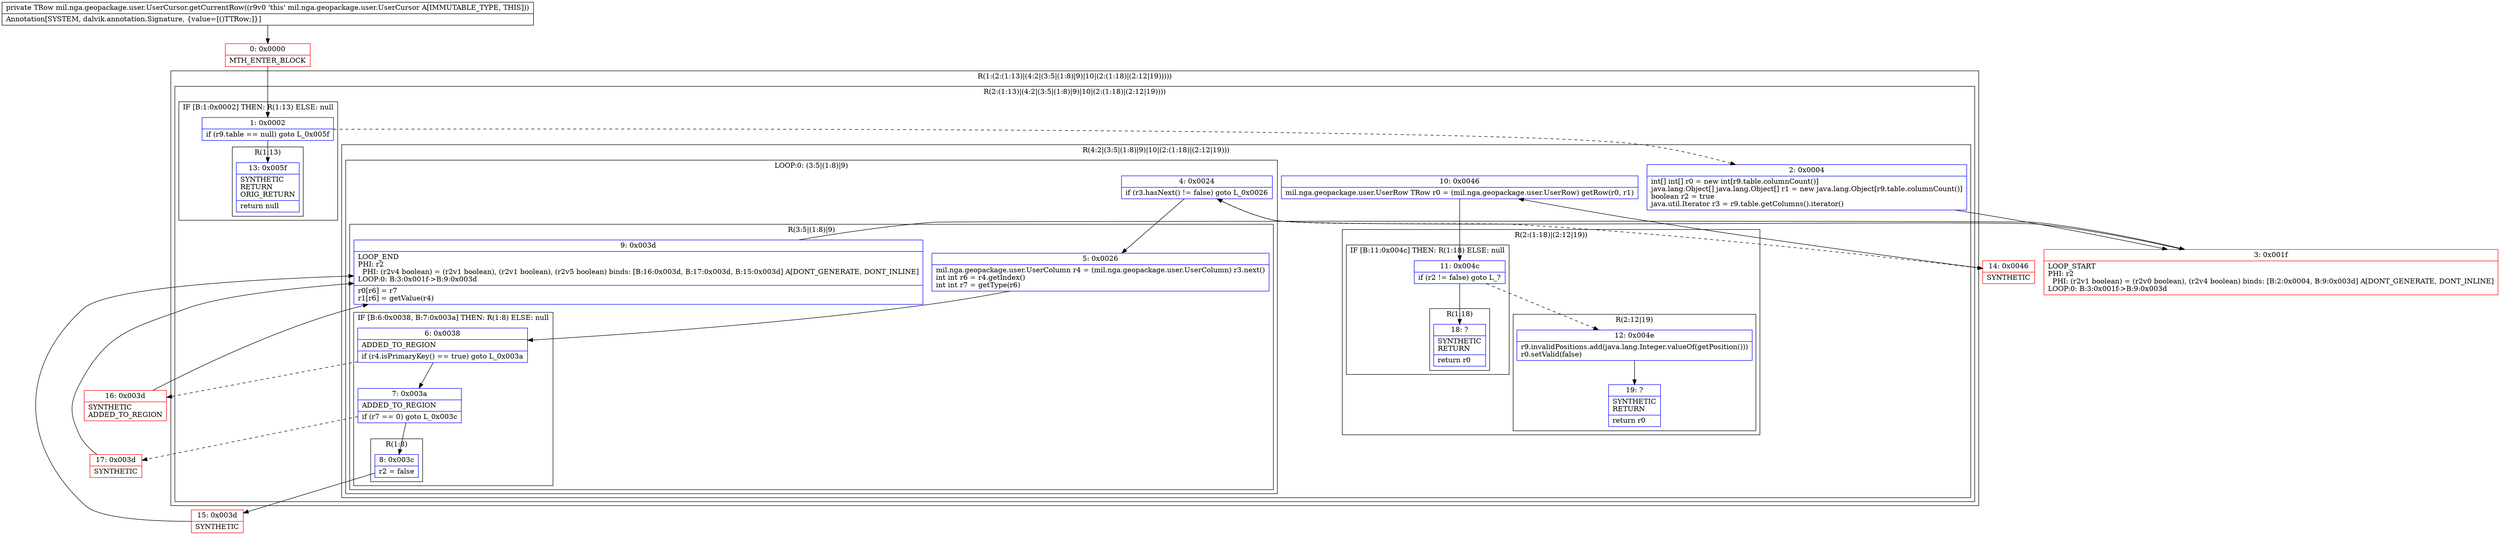digraph "CFG formil.nga.geopackage.user.UserCursor.getCurrentRow()Lmil\/nga\/geopackage\/user\/UserRow;" {
subgraph cluster_Region_1264666097 {
label = "R(1:(2:(1:13)|(4:2|(3:5|(1:8)|9)|10|(2:(1:18)|(2:12|19)))))";
node [shape=record,color=blue];
subgraph cluster_Region_734856910 {
label = "R(2:(1:13)|(4:2|(3:5|(1:8)|9)|10|(2:(1:18)|(2:12|19))))";
node [shape=record,color=blue];
subgraph cluster_IfRegion_418660863 {
label = "IF [B:1:0x0002] THEN: R(1:13) ELSE: null";
node [shape=record,color=blue];
Node_1 [shape=record,label="{1\:\ 0x0002|if (r9.table == null) goto L_0x005f\l}"];
subgraph cluster_Region_2126737996 {
label = "R(1:13)";
node [shape=record,color=blue];
Node_13 [shape=record,label="{13\:\ 0x005f|SYNTHETIC\lRETURN\lORIG_RETURN\l|return null\l}"];
}
}
subgraph cluster_Region_834577847 {
label = "R(4:2|(3:5|(1:8)|9)|10|(2:(1:18)|(2:12|19)))";
node [shape=record,color=blue];
Node_2 [shape=record,label="{2\:\ 0x0004|int[] int[] r0 = new int[r9.table.columnCount()]\ljava.lang.Object[] java.lang.Object[] r1 = new java.lang.Object[r9.table.columnCount()]\lboolean r2 = true\ljava.util.Iterator r3 = r9.table.getColumns().iterator()\l}"];
subgraph cluster_LoopRegion_1062006440 {
label = "LOOP:0: (3:5|(1:8)|9)";
node [shape=record,color=blue];
Node_4 [shape=record,label="{4\:\ 0x0024|if (r3.hasNext() != false) goto L_0x0026\l}"];
subgraph cluster_Region_2005225760 {
label = "R(3:5|(1:8)|9)";
node [shape=record,color=blue];
Node_5 [shape=record,label="{5\:\ 0x0026|mil.nga.geopackage.user.UserColumn r4 = (mil.nga.geopackage.user.UserColumn) r3.next()\lint int r6 = r4.getIndex()\lint int r7 = getType(r6)\l}"];
subgraph cluster_IfRegion_671918765 {
label = "IF [B:6:0x0038, B:7:0x003a] THEN: R(1:8) ELSE: null";
node [shape=record,color=blue];
Node_6 [shape=record,label="{6\:\ 0x0038|ADDED_TO_REGION\l|if (r4.isPrimaryKey() == true) goto L_0x003a\l}"];
Node_7 [shape=record,label="{7\:\ 0x003a|ADDED_TO_REGION\l|if (r7 == 0) goto L_0x003c\l}"];
subgraph cluster_Region_2002476092 {
label = "R(1:8)";
node [shape=record,color=blue];
Node_8 [shape=record,label="{8\:\ 0x003c|r2 = false\l}"];
}
}
Node_9 [shape=record,label="{9\:\ 0x003d|LOOP_END\lPHI: r2 \l  PHI: (r2v4 boolean) = (r2v1 boolean), (r2v1 boolean), (r2v5 boolean) binds: [B:16:0x003d, B:17:0x003d, B:15:0x003d] A[DONT_GENERATE, DONT_INLINE]\lLOOP:0: B:3:0x001f\-\>B:9:0x003d\l|r0[r6] = r7\lr1[r6] = getValue(r4)\l}"];
}
}
Node_10 [shape=record,label="{10\:\ 0x0046|mil.nga.geopackage.user.UserRow TRow r0 = (mil.nga.geopackage.user.UserRow) getRow(r0, r1)\l}"];
subgraph cluster_Region_2088002809 {
label = "R(2:(1:18)|(2:12|19))";
node [shape=record,color=blue];
subgraph cluster_IfRegion_480081887 {
label = "IF [B:11:0x004c] THEN: R(1:18) ELSE: null";
node [shape=record,color=blue];
Node_11 [shape=record,label="{11\:\ 0x004c|if (r2 != false) goto L_?\l}"];
subgraph cluster_Region_1481304806 {
label = "R(1:18)";
node [shape=record,color=blue];
Node_18 [shape=record,label="{18\:\ ?|SYNTHETIC\lRETURN\l|return r0\l}"];
}
}
subgraph cluster_Region_94088350 {
label = "R(2:12|19)";
node [shape=record,color=blue];
Node_12 [shape=record,label="{12\:\ 0x004e|r9.invalidPositions.add(java.lang.Integer.valueOf(getPosition()))\lr0.setValid(false)\l}"];
Node_19 [shape=record,label="{19\:\ ?|SYNTHETIC\lRETURN\l|return r0\l}"];
}
}
}
}
}
Node_0 [shape=record,color=red,label="{0\:\ 0x0000|MTH_ENTER_BLOCK\l}"];
Node_3 [shape=record,color=red,label="{3\:\ 0x001f|LOOP_START\lPHI: r2 \l  PHI: (r2v1 boolean) = (r2v0 boolean), (r2v4 boolean) binds: [B:2:0x0004, B:9:0x003d] A[DONT_GENERATE, DONT_INLINE]\lLOOP:0: B:3:0x001f\-\>B:9:0x003d\l}"];
Node_14 [shape=record,color=red,label="{14\:\ 0x0046|SYNTHETIC\l}"];
Node_15 [shape=record,color=red,label="{15\:\ 0x003d|SYNTHETIC\l}"];
Node_16 [shape=record,color=red,label="{16\:\ 0x003d|SYNTHETIC\lADDED_TO_REGION\l}"];
Node_17 [shape=record,color=red,label="{17\:\ 0x003d|SYNTHETIC\l}"];
MethodNode[shape=record,label="{private TRow mil.nga.geopackage.user.UserCursor.getCurrentRow((r9v0 'this' mil.nga.geopackage.user.UserCursor A[IMMUTABLE_TYPE, THIS]))  | Annotation[SYSTEM, dalvik.annotation.Signature, \{value=[()TTRow;]\}]\l}"];
MethodNode -> Node_0;
Node_1 -> Node_2[style=dashed];
Node_1 -> Node_13;
Node_2 -> Node_3;
Node_4 -> Node_5;
Node_4 -> Node_14[style=dashed];
Node_5 -> Node_6;
Node_6 -> Node_7;
Node_6 -> Node_16[style=dashed];
Node_7 -> Node_8;
Node_7 -> Node_17[style=dashed];
Node_8 -> Node_15;
Node_9 -> Node_3;
Node_10 -> Node_11;
Node_11 -> Node_12[style=dashed];
Node_11 -> Node_18;
Node_12 -> Node_19;
Node_0 -> Node_1;
Node_3 -> Node_4;
Node_14 -> Node_10;
Node_15 -> Node_9;
Node_16 -> Node_9;
Node_17 -> Node_9;
}

